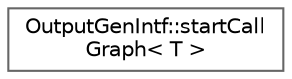 digraph "Graphical Class Hierarchy"
{
 // INTERACTIVE_SVG=YES
 // LATEX_PDF_SIZE
  bgcolor="transparent";
  edge [fontname=Helvetica,fontsize=10,labelfontname=Helvetica,labelfontsize=10];
  node [fontname=Helvetica,fontsize=10,shape=box,height=0.2,width=0.4];
  rankdir="LR";
  Node0 [label="OutputGenIntf::startCall\lGraph\< T \>",height=0.2,width=0.4,color="grey40", fillcolor="white", style="filled",URL="$d7/db1/struct_output_gen_intf_1_1start_call_graph.html",tooltip=" "];
}
